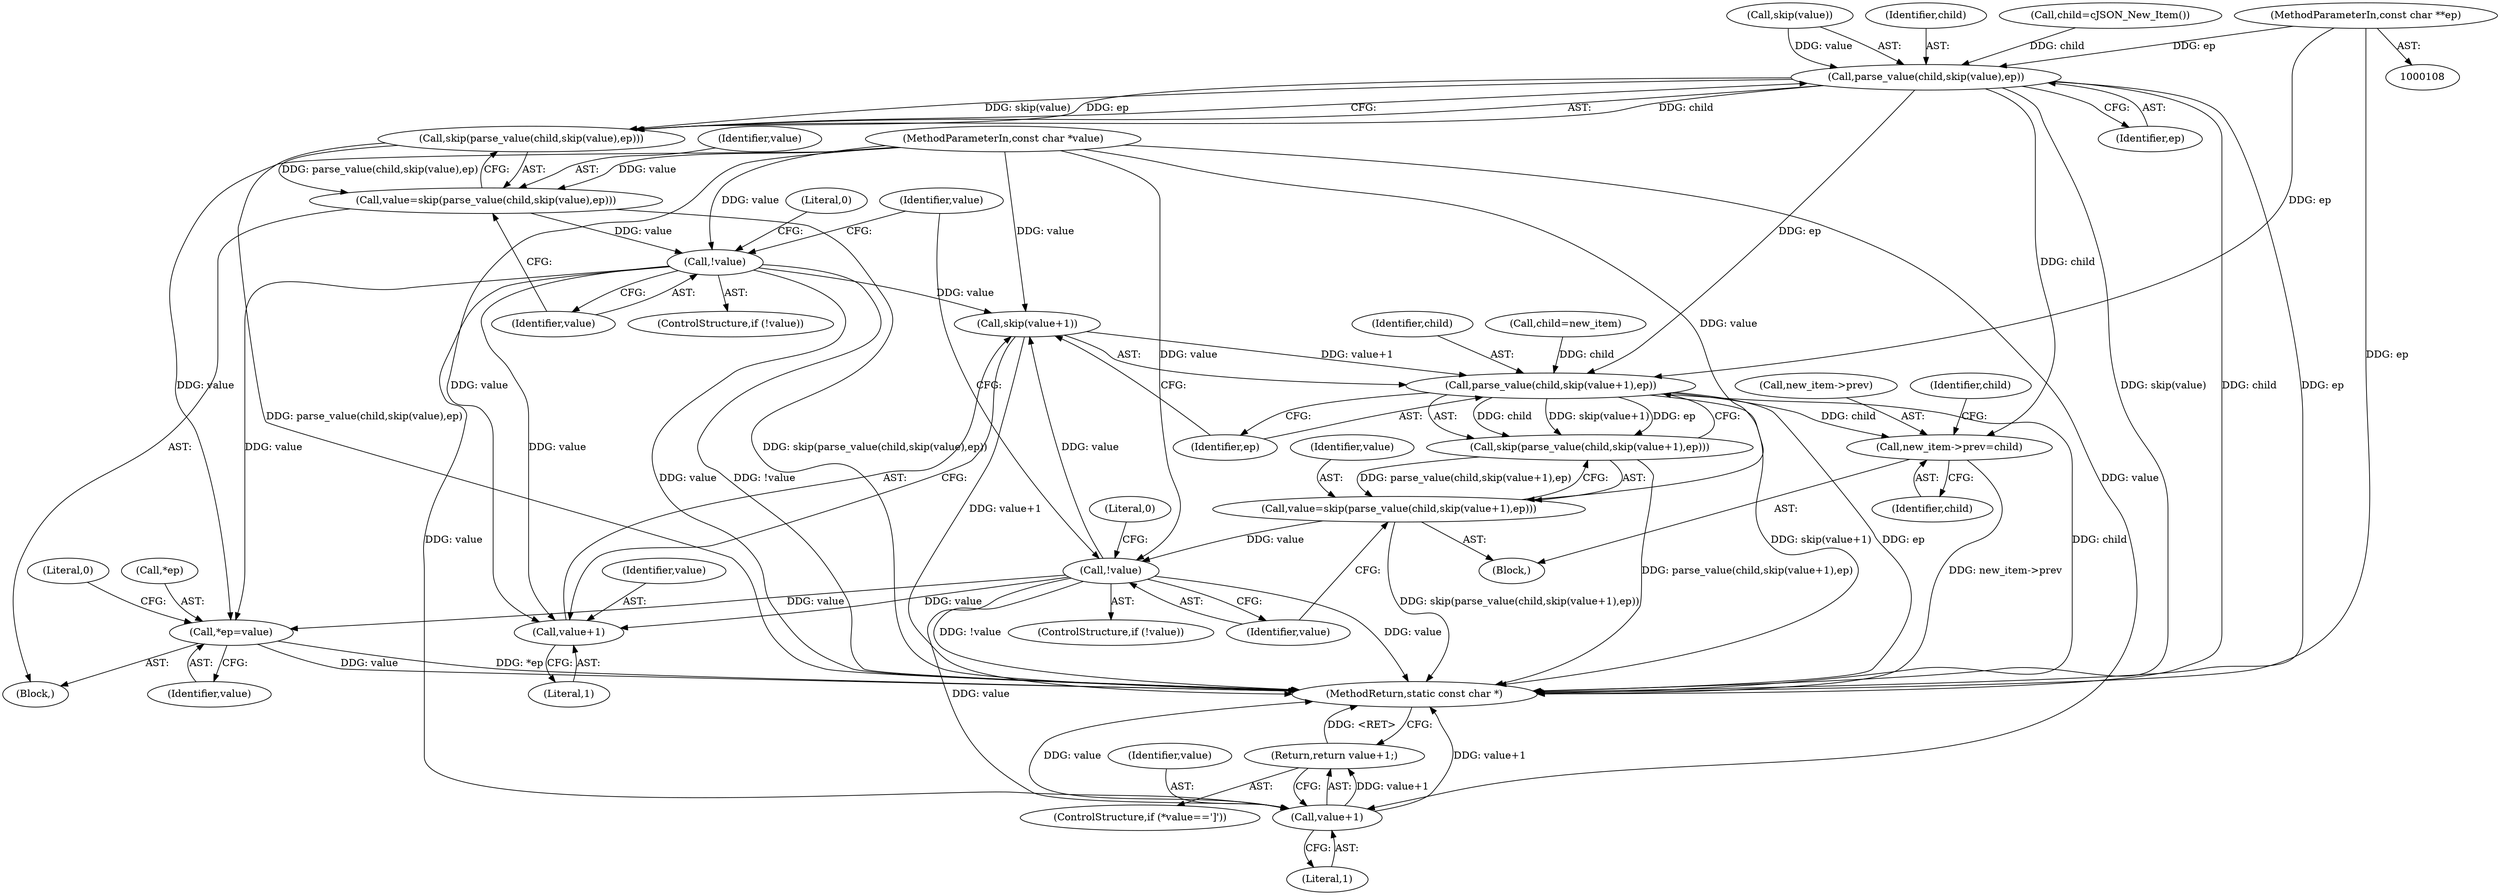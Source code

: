 digraph "0_iperf_91f2fa59e8ed80dfbf400add0164ee0e508e412a_35@pointer" {
"1000111" [label="(MethodParameterIn,const char **ep)"];
"1000163" [label="(Call,parse_value(child,skip(value),ep))"];
"1000162" [label="(Call,skip(parse_value(child,skip(value),ep)))"];
"1000160" [label="(Call,value=skip(parse_value(child,skip(value),ep)))"];
"1000169" [label="(Call,!value)"];
"1000205" [label="(Call,skip(value+1))"];
"1000203" [label="(Call,parse_value(child,skip(value+1),ep))"];
"1000192" [label="(Call,new_item->prev=child)"];
"1000202" [label="(Call,skip(parse_value(child,skip(value+1),ep)))"];
"1000200" [label="(Call,value=skip(parse_value(child,skip(value+1),ep)))"];
"1000211" [label="(Call,!value)"];
"1000206" [label="(Call,value+1)"];
"1000221" [label="(Call,value+1)"];
"1000220" [label="(Return,return value+1;)"];
"1000224" [label="(Call,*ep=value)"];
"1000160" [label="(Call,value=skip(parse_value(child,skip(value),ep)))"];
"1000193" [label="(Call,new_item->prev)"];
"1000206" [label="(Call,value+1)"];
"1000223" [label="(Literal,1)"];
"1000204" [label="(Identifier,child)"];
"1000208" [label="(Literal,1)"];
"1000110" [label="(MethodParameterIn,const char *value)"];
"1000230" [label="(MethodReturn,static const char *)"];
"1000211" [label="(Call,!value)"];
"1000225" [label="(Call,*ep)"];
"1000172" [label="(Literal,0)"];
"1000222" [label="(Identifier,value)"];
"1000178" [label="(Block,)"];
"1000201" [label="(Identifier,value)"];
"1000112" [label="(Block,)"];
"1000164" [label="(Identifier,child)"];
"1000168" [label="(ControlStructure,if (!value))"];
"1000221" [label="(Call,value+1)"];
"1000162" [label="(Call,skip(parse_value(child,skip(value),ep)))"];
"1000196" [label="(Identifier,child)"];
"1000202" [label="(Call,skip(parse_value(child,skip(value+1),ep)))"];
"1000169" [label="(Call,!value)"];
"1000220" [label="(Return,return value+1;)"];
"1000198" [label="(Identifier,child)"];
"1000176" [label="(Identifier,value)"];
"1000215" [label="(ControlStructure,if (*value==']'))"];
"1000161" [label="(Identifier,value)"];
"1000205" [label="(Call,skip(value+1))"];
"1000150" [label="(Call,child=cJSON_New_Item())"];
"1000111" [label="(MethodParameterIn,const char **ep)"];
"1000209" [label="(Identifier,ep)"];
"1000200" [label="(Call,value=skip(parse_value(child,skip(value+1),ep)))"];
"1000214" [label="(Literal,0)"];
"1000212" [label="(Identifier,value)"];
"1000227" [label="(Identifier,value)"];
"1000197" [label="(Call,child=new_item)"];
"1000210" [label="(ControlStructure,if (!value))"];
"1000229" [label="(Literal,0)"];
"1000163" [label="(Call,parse_value(child,skip(value),ep))"];
"1000224" [label="(Call,*ep=value)"];
"1000203" [label="(Call,parse_value(child,skip(value+1),ep))"];
"1000165" [label="(Call,skip(value))"];
"1000170" [label="(Identifier,value)"];
"1000167" [label="(Identifier,ep)"];
"1000192" [label="(Call,new_item->prev=child)"];
"1000207" [label="(Identifier,value)"];
"1000111" -> "1000108"  [label="AST: "];
"1000111" -> "1000230"  [label="DDG: ep"];
"1000111" -> "1000163"  [label="DDG: ep"];
"1000111" -> "1000203"  [label="DDG: ep"];
"1000163" -> "1000162"  [label="AST: "];
"1000163" -> "1000167"  [label="CFG: "];
"1000164" -> "1000163"  [label="AST: "];
"1000165" -> "1000163"  [label="AST: "];
"1000167" -> "1000163"  [label="AST: "];
"1000162" -> "1000163"  [label="CFG: "];
"1000163" -> "1000230"  [label="DDG: child"];
"1000163" -> "1000230"  [label="DDG: ep"];
"1000163" -> "1000230"  [label="DDG: skip(value)"];
"1000163" -> "1000162"  [label="DDG: child"];
"1000163" -> "1000162"  [label="DDG: skip(value)"];
"1000163" -> "1000162"  [label="DDG: ep"];
"1000150" -> "1000163"  [label="DDG: child"];
"1000165" -> "1000163"  [label="DDG: value"];
"1000163" -> "1000192"  [label="DDG: child"];
"1000163" -> "1000203"  [label="DDG: ep"];
"1000162" -> "1000160"  [label="AST: "];
"1000160" -> "1000162"  [label="CFG: "];
"1000162" -> "1000230"  [label="DDG: parse_value(child,skip(value),ep)"];
"1000162" -> "1000160"  [label="DDG: parse_value(child,skip(value),ep)"];
"1000160" -> "1000112"  [label="AST: "];
"1000161" -> "1000160"  [label="AST: "];
"1000170" -> "1000160"  [label="CFG: "];
"1000160" -> "1000230"  [label="DDG: skip(parse_value(child,skip(value),ep))"];
"1000110" -> "1000160"  [label="DDG: value"];
"1000160" -> "1000169"  [label="DDG: value"];
"1000169" -> "1000168"  [label="AST: "];
"1000169" -> "1000170"  [label="CFG: "];
"1000170" -> "1000169"  [label="AST: "];
"1000172" -> "1000169"  [label="CFG: "];
"1000176" -> "1000169"  [label="CFG: "];
"1000169" -> "1000230"  [label="DDG: !value"];
"1000169" -> "1000230"  [label="DDG: value"];
"1000110" -> "1000169"  [label="DDG: value"];
"1000169" -> "1000205"  [label="DDG: value"];
"1000169" -> "1000206"  [label="DDG: value"];
"1000169" -> "1000221"  [label="DDG: value"];
"1000169" -> "1000224"  [label="DDG: value"];
"1000205" -> "1000203"  [label="AST: "];
"1000205" -> "1000206"  [label="CFG: "];
"1000206" -> "1000205"  [label="AST: "];
"1000209" -> "1000205"  [label="CFG: "];
"1000205" -> "1000230"  [label="DDG: value+1"];
"1000205" -> "1000203"  [label="DDG: value+1"];
"1000211" -> "1000205"  [label="DDG: value"];
"1000110" -> "1000205"  [label="DDG: value"];
"1000203" -> "1000202"  [label="AST: "];
"1000203" -> "1000209"  [label="CFG: "];
"1000204" -> "1000203"  [label="AST: "];
"1000209" -> "1000203"  [label="AST: "];
"1000202" -> "1000203"  [label="CFG: "];
"1000203" -> "1000230"  [label="DDG: ep"];
"1000203" -> "1000230"  [label="DDG: skip(value+1)"];
"1000203" -> "1000230"  [label="DDG: child"];
"1000203" -> "1000192"  [label="DDG: child"];
"1000203" -> "1000202"  [label="DDG: child"];
"1000203" -> "1000202"  [label="DDG: skip(value+1)"];
"1000203" -> "1000202"  [label="DDG: ep"];
"1000197" -> "1000203"  [label="DDG: child"];
"1000192" -> "1000178"  [label="AST: "];
"1000192" -> "1000196"  [label="CFG: "];
"1000193" -> "1000192"  [label="AST: "];
"1000196" -> "1000192"  [label="AST: "];
"1000198" -> "1000192"  [label="CFG: "];
"1000192" -> "1000230"  [label="DDG: new_item->prev"];
"1000202" -> "1000200"  [label="AST: "];
"1000200" -> "1000202"  [label="CFG: "];
"1000202" -> "1000230"  [label="DDG: parse_value(child,skip(value+1),ep)"];
"1000202" -> "1000200"  [label="DDG: parse_value(child,skip(value+1),ep)"];
"1000200" -> "1000178"  [label="AST: "];
"1000201" -> "1000200"  [label="AST: "];
"1000212" -> "1000200"  [label="CFG: "];
"1000200" -> "1000230"  [label="DDG: skip(parse_value(child,skip(value+1),ep))"];
"1000110" -> "1000200"  [label="DDG: value"];
"1000200" -> "1000211"  [label="DDG: value"];
"1000211" -> "1000210"  [label="AST: "];
"1000211" -> "1000212"  [label="CFG: "];
"1000212" -> "1000211"  [label="AST: "];
"1000176" -> "1000211"  [label="CFG: "];
"1000214" -> "1000211"  [label="CFG: "];
"1000211" -> "1000230"  [label="DDG: value"];
"1000211" -> "1000230"  [label="DDG: !value"];
"1000211" -> "1000206"  [label="DDG: value"];
"1000110" -> "1000211"  [label="DDG: value"];
"1000211" -> "1000221"  [label="DDG: value"];
"1000211" -> "1000224"  [label="DDG: value"];
"1000206" -> "1000208"  [label="CFG: "];
"1000207" -> "1000206"  [label="AST: "];
"1000208" -> "1000206"  [label="AST: "];
"1000110" -> "1000206"  [label="DDG: value"];
"1000221" -> "1000220"  [label="AST: "];
"1000221" -> "1000223"  [label="CFG: "];
"1000222" -> "1000221"  [label="AST: "];
"1000223" -> "1000221"  [label="AST: "];
"1000220" -> "1000221"  [label="CFG: "];
"1000221" -> "1000230"  [label="DDG: value"];
"1000221" -> "1000230"  [label="DDG: value+1"];
"1000221" -> "1000220"  [label="DDG: value+1"];
"1000110" -> "1000221"  [label="DDG: value"];
"1000220" -> "1000215"  [label="AST: "];
"1000230" -> "1000220"  [label="CFG: "];
"1000220" -> "1000230"  [label="DDG: <RET>"];
"1000224" -> "1000112"  [label="AST: "];
"1000224" -> "1000227"  [label="CFG: "];
"1000225" -> "1000224"  [label="AST: "];
"1000227" -> "1000224"  [label="AST: "];
"1000229" -> "1000224"  [label="CFG: "];
"1000224" -> "1000230"  [label="DDG: *ep"];
"1000224" -> "1000230"  [label="DDG: value"];
"1000110" -> "1000224"  [label="DDG: value"];
}
